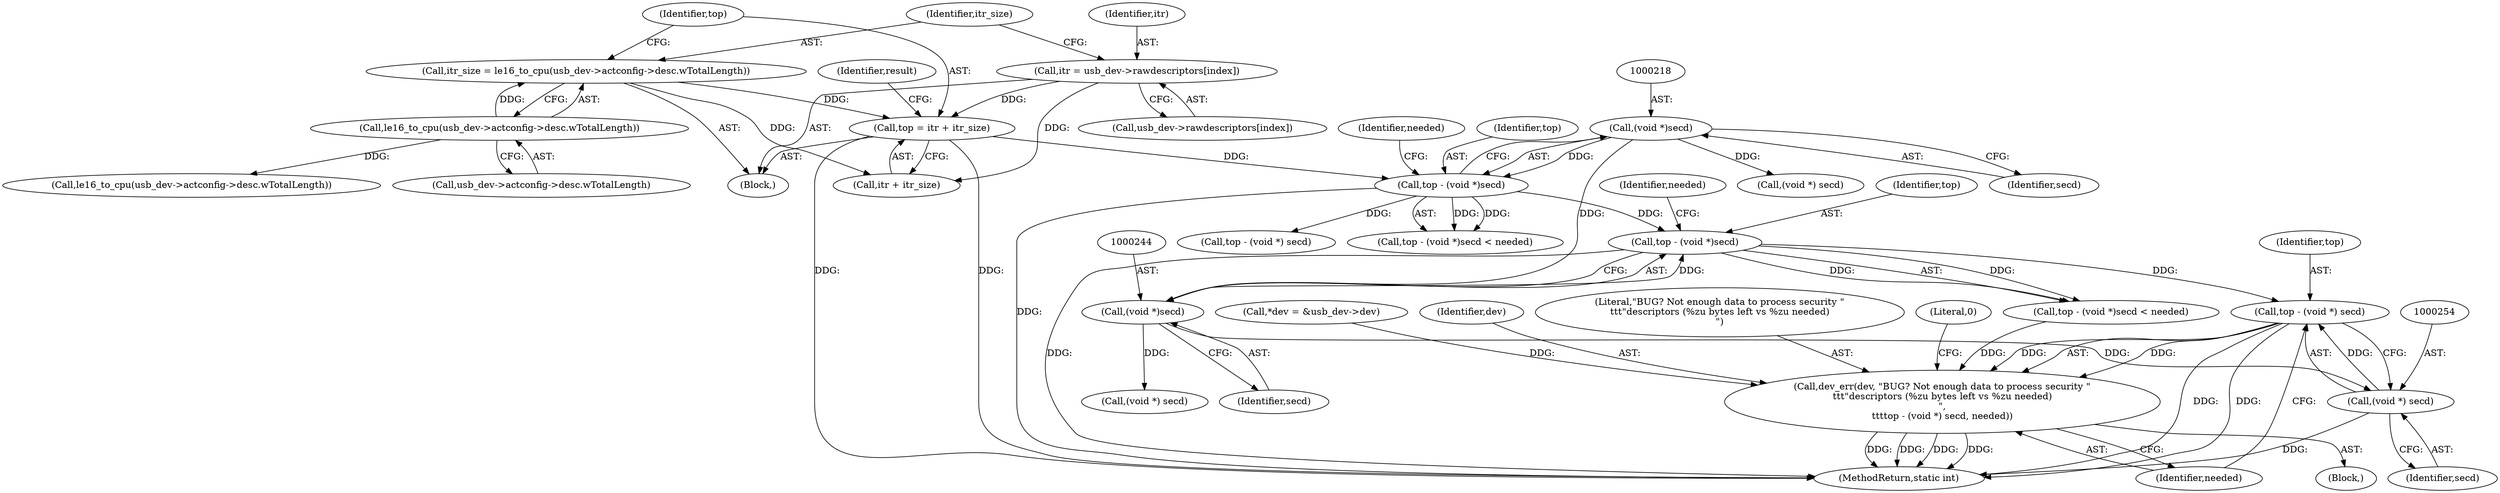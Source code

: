 digraph "0_linux_704620afc70cf47abb9d6a1a57f3825d2bca49cf_1@pointer" {
"1000251" [label="(Call,top - (void *) secd)"];
"1000241" [label="(Call,top - (void *)secd)"];
"1000215" [label="(Call,top - (void *)secd)"];
"1000171" [label="(Call,top = itr + itr_size)"];
"1000154" [label="(Call,itr = usb_dev->rawdescriptors[index])"];
"1000161" [label="(Call,itr_size = le16_to_cpu(usb_dev->actconfig->desc.wTotalLength))"];
"1000163" [label="(Call,le16_to_cpu(usb_dev->actconfig->desc.wTotalLength))"];
"1000217" [label="(Call,(void *)secd)"];
"1000243" [label="(Call,(void *)secd)"];
"1000253" [label="(Call,(void *) secd)"];
"1000248" [label="(Call,dev_err(dev, \"BUG? Not enough data to process security \"\n\t\t\t\"descriptors (%zu bytes left vs %zu needed)\n\",\n\t\t\ttop - (void *) secd, needed))"];
"1000154" [label="(Call,itr = usb_dev->rawdescriptors[index])"];
"1000220" [label="(Identifier,needed)"];
"1000246" [label="(Identifier,needed)"];
"1000227" [label="(Call,(void *) secd)"];
"1000217" [label="(Call,(void *)secd)"];
"1000245" [label="(Identifier,secd)"];
"1000256" [label="(Identifier,needed)"];
"1000163" [label="(Call,le16_to_cpu(usb_dev->actconfig->desc.wTotalLength))"];
"1000253" [label="(Call,(void *) secd)"];
"1000249" [label="(Identifier,dev)"];
"1000155" [label="(Identifier,itr)"];
"1000216" [label="(Identifier,top)"];
"1000171" [label="(Call,top = itr + itr_size)"];
"1000225" [label="(Call,top - (void *) secd)"];
"1000241" [label="(Call,top - (void *)secd)"];
"1000162" [label="(Identifier,itr_size)"];
"1000252" [label="(Identifier,top)"];
"1000378" [label="(MethodReturn,static int)"];
"1000240" [label="(Call,top - (void *)secd < needed)"];
"1000161" [label="(Call,itr_size = le16_to_cpu(usb_dev->actconfig->desc.wTotalLength))"];
"1000219" [label="(Identifier,secd)"];
"1000262" [label="(Call,(void *) secd)"];
"1000177" [label="(Identifier,result)"];
"1000243" [label="(Call,(void *)secd)"];
"1000242" [label="(Identifier,top)"];
"1000250" [label="(Literal,\"BUG? Not enough data to process security \"\n\t\t\t\"descriptors (%zu bytes left vs %zu needed)\n\")"];
"1000248" [label="(Call,dev_err(dev, \"BUG? Not enough data to process security \"\n\t\t\t\"descriptors (%zu bytes left vs %zu needed)\n\",\n\t\t\ttop - (void *) secd, needed))"];
"1000164" [label="(Call,usb_dev->actconfig->desc.wTotalLength)"];
"1000173" [label="(Call,itr + itr_size)"];
"1000258" [label="(Literal,0)"];
"1000215" [label="(Call,top - (void *)secd)"];
"1000255" [label="(Identifier,secd)"];
"1000156" [label="(Call,usb_dev->rawdescriptors[index])"];
"1000105" [label="(Block,)"];
"1000247" [label="(Block,)"];
"1000123" [label="(Call,*dev = &usb_dev->dev)"];
"1000184" [label="(Call,le16_to_cpu(usb_dev->actconfig->desc.wTotalLength))"];
"1000214" [label="(Call,top - (void *)secd < needed)"];
"1000251" [label="(Call,top - (void *) secd)"];
"1000172" [label="(Identifier,top)"];
"1000251" -> "1000248"  [label="AST: "];
"1000251" -> "1000253"  [label="CFG: "];
"1000252" -> "1000251"  [label="AST: "];
"1000253" -> "1000251"  [label="AST: "];
"1000256" -> "1000251"  [label="CFG: "];
"1000251" -> "1000378"  [label="DDG: "];
"1000251" -> "1000378"  [label="DDG: "];
"1000251" -> "1000248"  [label="DDG: "];
"1000251" -> "1000248"  [label="DDG: "];
"1000241" -> "1000251"  [label="DDG: "];
"1000253" -> "1000251"  [label="DDG: "];
"1000241" -> "1000240"  [label="AST: "];
"1000241" -> "1000243"  [label="CFG: "];
"1000242" -> "1000241"  [label="AST: "];
"1000243" -> "1000241"  [label="AST: "];
"1000246" -> "1000241"  [label="CFG: "];
"1000241" -> "1000378"  [label="DDG: "];
"1000241" -> "1000240"  [label="DDG: "];
"1000241" -> "1000240"  [label="DDG: "];
"1000215" -> "1000241"  [label="DDG: "];
"1000243" -> "1000241"  [label="DDG: "];
"1000215" -> "1000214"  [label="AST: "];
"1000215" -> "1000217"  [label="CFG: "];
"1000216" -> "1000215"  [label="AST: "];
"1000217" -> "1000215"  [label="AST: "];
"1000220" -> "1000215"  [label="CFG: "];
"1000215" -> "1000378"  [label="DDG: "];
"1000215" -> "1000214"  [label="DDG: "];
"1000215" -> "1000214"  [label="DDG: "];
"1000171" -> "1000215"  [label="DDG: "];
"1000217" -> "1000215"  [label="DDG: "];
"1000215" -> "1000225"  [label="DDG: "];
"1000171" -> "1000105"  [label="AST: "];
"1000171" -> "1000173"  [label="CFG: "];
"1000172" -> "1000171"  [label="AST: "];
"1000173" -> "1000171"  [label="AST: "];
"1000177" -> "1000171"  [label="CFG: "];
"1000171" -> "1000378"  [label="DDG: "];
"1000171" -> "1000378"  [label="DDG: "];
"1000154" -> "1000171"  [label="DDG: "];
"1000161" -> "1000171"  [label="DDG: "];
"1000154" -> "1000105"  [label="AST: "];
"1000154" -> "1000156"  [label="CFG: "];
"1000155" -> "1000154"  [label="AST: "];
"1000156" -> "1000154"  [label="AST: "];
"1000162" -> "1000154"  [label="CFG: "];
"1000154" -> "1000173"  [label="DDG: "];
"1000161" -> "1000105"  [label="AST: "];
"1000161" -> "1000163"  [label="CFG: "];
"1000162" -> "1000161"  [label="AST: "];
"1000163" -> "1000161"  [label="AST: "];
"1000172" -> "1000161"  [label="CFG: "];
"1000163" -> "1000161"  [label="DDG: "];
"1000161" -> "1000173"  [label="DDG: "];
"1000163" -> "1000164"  [label="CFG: "];
"1000164" -> "1000163"  [label="AST: "];
"1000163" -> "1000184"  [label="DDG: "];
"1000217" -> "1000219"  [label="CFG: "];
"1000218" -> "1000217"  [label="AST: "];
"1000219" -> "1000217"  [label="AST: "];
"1000217" -> "1000227"  [label="DDG: "];
"1000217" -> "1000243"  [label="DDG: "];
"1000243" -> "1000245"  [label="CFG: "];
"1000244" -> "1000243"  [label="AST: "];
"1000245" -> "1000243"  [label="AST: "];
"1000243" -> "1000253"  [label="DDG: "];
"1000243" -> "1000262"  [label="DDG: "];
"1000253" -> "1000255"  [label="CFG: "];
"1000254" -> "1000253"  [label="AST: "];
"1000255" -> "1000253"  [label="AST: "];
"1000253" -> "1000378"  [label="DDG: "];
"1000248" -> "1000247"  [label="AST: "];
"1000248" -> "1000256"  [label="CFG: "];
"1000249" -> "1000248"  [label="AST: "];
"1000250" -> "1000248"  [label="AST: "];
"1000256" -> "1000248"  [label="AST: "];
"1000258" -> "1000248"  [label="CFG: "];
"1000248" -> "1000378"  [label="DDG: "];
"1000248" -> "1000378"  [label="DDG: "];
"1000248" -> "1000378"  [label="DDG: "];
"1000248" -> "1000378"  [label="DDG: "];
"1000123" -> "1000248"  [label="DDG: "];
"1000240" -> "1000248"  [label="DDG: "];
}
